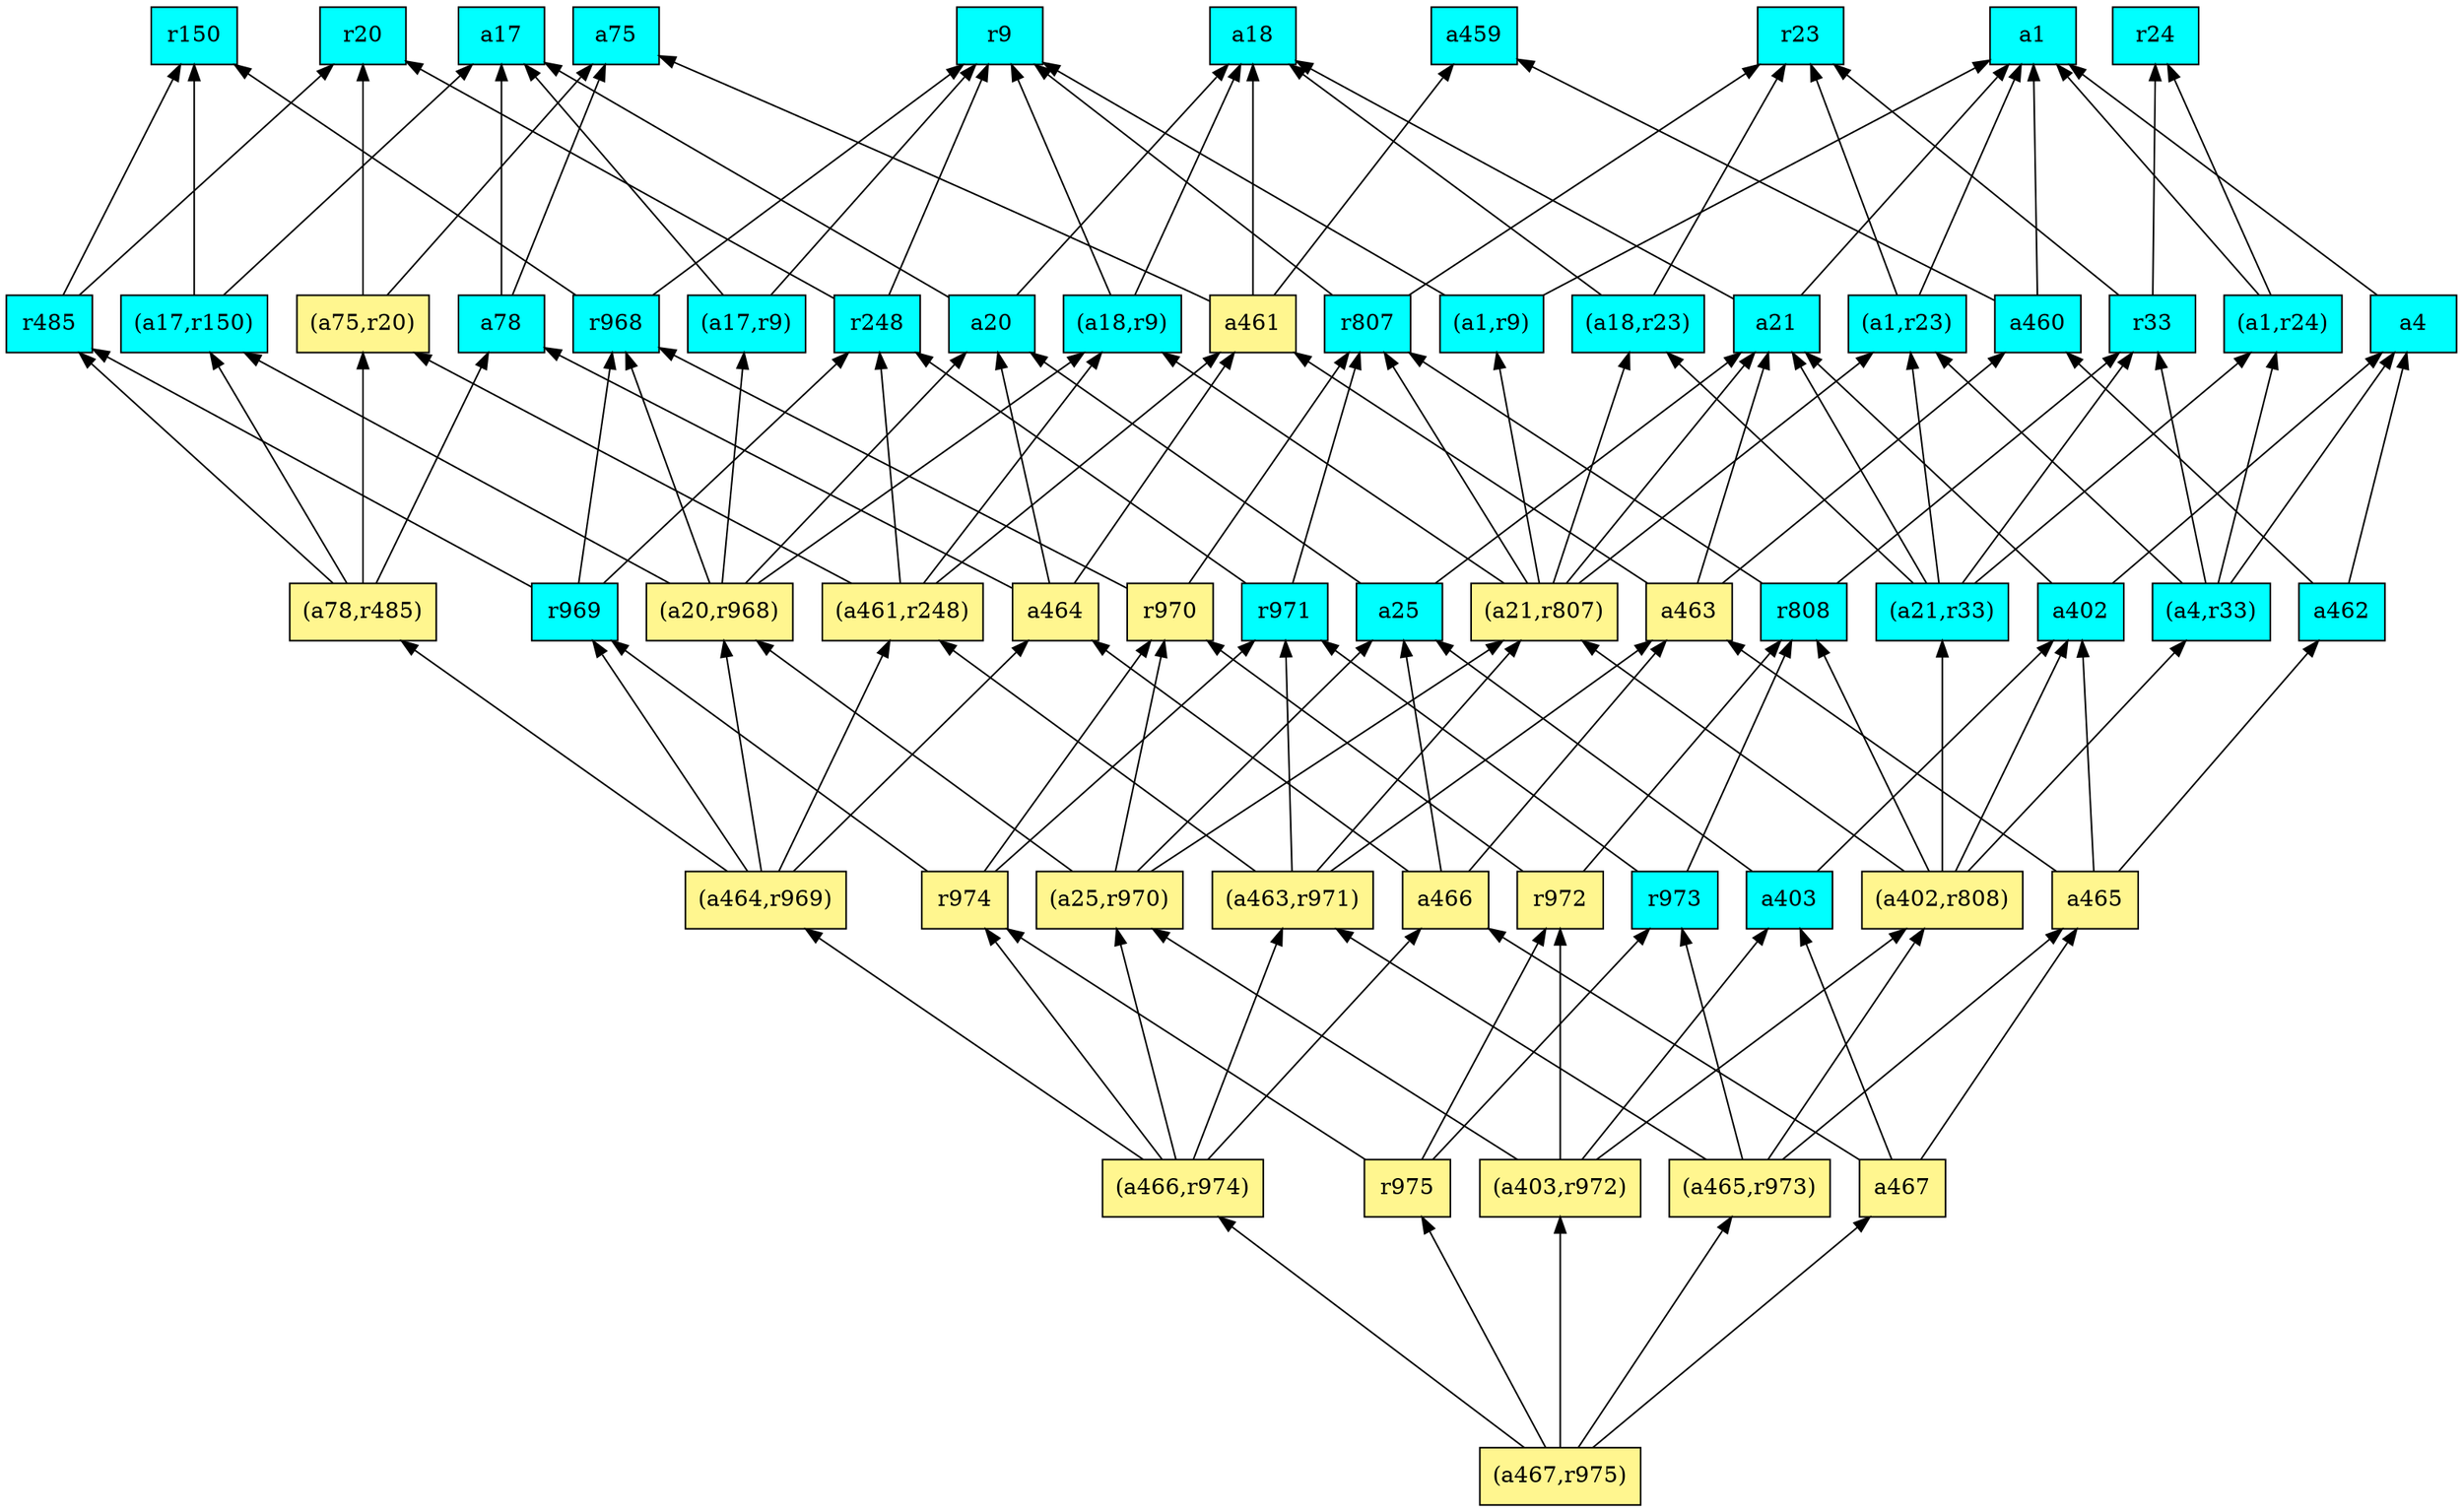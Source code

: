 digraph G {
rankdir=BT;ranksep="2.0";
"a463" [shape=record,fillcolor=khaki1,style=filled,label="{a463}"];
"(a1,r9)" [shape=record,fillcolor=cyan,style=filled,label="{(a1,r9)}"];
"(a78,r485)" [shape=record,fillcolor=khaki1,style=filled,label="{(a78,r485)}"];
"(a4,r33)" [shape=record,fillcolor=cyan,style=filled,label="{(a4,r33)}"];
"r972" [shape=record,fillcolor=khaki1,style=filled,label="{r972}"];
"(a461,r248)" [shape=record,fillcolor=khaki1,style=filled,label="{(a461,r248)}"];
"(a20,r968)" [shape=record,fillcolor=khaki1,style=filled,label="{(a20,r968)}"];
"a402" [shape=record,fillcolor=cyan,style=filled,label="{a402}"];
"r150" [shape=record,fillcolor=cyan,style=filled,label="{r150}"];
"r9" [shape=record,fillcolor=cyan,style=filled,label="{r9}"];
"a21" [shape=record,fillcolor=cyan,style=filled,label="{a21}"];
"a466" [shape=record,fillcolor=khaki1,style=filled,label="{a466}"];
"a403" [shape=record,fillcolor=cyan,style=filled,label="{a403}"];
"(a464,r969)" [shape=record,fillcolor=khaki1,style=filled,label="{(a464,r969)}"];
"(a25,r970)" [shape=record,fillcolor=khaki1,style=filled,label="{(a25,r970)}"];
"a4" [shape=record,fillcolor=cyan,style=filled,label="{a4}"];
"r24" [shape=record,fillcolor=cyan,style=filled,label="{r24}"];
"a20" [shape=record,fillcolor=cyan,style=filled,label="{a20}"];
"(a18,r23)" [shape=record,fillcolor=cyan,style=filled,label="{(a18,r23)}"];
"r33" [shape=record,fillcolor=cyan,style=filled,label="{r33}"];
"r975" [shape=record,fillcolor=khaki1,style=filled,label="{r975}"];
"a467" [shape=record,fillcolor=khaki1,style=filled,label="{a467}"];
"a459" [shape=record,fillcolor=cyan,style=filled,label="{a459}"];
"(a463,r971)" [shape=record,fillcolor=khaki1,style=filled,label="{(a463,r971)}"];
"a464" [shape=record,fillcolor=khaki1,style=filled,label="{a464}"];
"(a466,r974)" [shape=record,fillcolor=khaki1,style=filled,label="{(a466,r974)}"];
"a465" [shape=record,fillcolor=khaki1,style=filled,label="{a465}"];
"(a21,r807)" [shape=record,fillcolor=khaki1,style=filled,label="{(a21,r807)}"];
"r970" [shape=record,fillcolor=khaki1,style=filled,label="{r970}"];
"r968" [shape=record,fillcolor=cyan,style=filled,label="{r968}"];
"(a465,r973)" [shape=record,fillcolor=khaki1,style=filled,label="{(a465,r973)}"];
"r971" [shape=record,fillcolor=cyan,style=filled,label="{r971}"];
"r485" [shape=record,fillcolor=cyan,style=filled,label="{r485}"];
"a75" [shape=record,fillcolor=cyan,style=filled,label="{a75}"];
"(a75,r20)" [shape=record,fillcolor=khaki1,style=filled,label="{(a75,r20)}"];
"(a403,r972)" [shape=record,fillcolor=khaki1,style=filled,label="{(a403,r972)}"];
"(a21,r33)" [shape=record,fillcolor=cyan,style=filled,label="{(a21,r33)}"];
"a17" [shape=record,fillcolor=cyan,style=filled,label="{a17}"];
"a25" [shape=record,fillcolor=cyan,style=filled,label="{a25}"];
"a18" [shape=record,fillcolor=cyan,style=filled,label="{a18}"];
"a461" [shape=record,fillcolor=khaki1,style=filled,label="{a461}"];
"(a467,r975)" [shape=record,fillcolor=khaki1,style=filled,label="{(a467,r975)}"];
"r808" [shape=record,fillcolor=cyan,style=filled,label="{r808}"];
"r969" [shape=record,fillcolor=cyan,style=filled,label="{r969}"];
"a1" [shape=record,fillcolor=cyan,style=filled,label="{a1}"];
"(a1,r23)" [shape=record,fillcolor=cyan,style=filled,label="{(a1,r23)}"];
"a460" [shape=record,fillcolor=cyan,style=filled,label="{a460}"];
"(a1,r24)" [shape=record,fillcolor=cyan,style=filled,label="{(a1,r24)}"];
"(a17,r9)" [shape=record,fillcolor=cyan,style=filled,label="{(a17,r9)}"];
"r248" [shape=record,fillcolor=cyan,style=filled,label="{r248}"];
"a78" [shape=record,fillcolor=cyan,style=filled,label="{a78}"];
"r974" [shape=record,fillcolor=khaki1,style=filled,label="{r974}"];
"r807" [shape=record,fillcolor=cyan,style=filled,label="{r807}"];
"r23" [shape=record,fillcolor=cyan,style=filled,label="{r23}"];
"a462" [shape=record,fillcolor=cyan,style=filled,label="{a462}"];
"r20" [shape=record,fillcolor=cyan,style=filled,label="{r20}"];
"r973" [shape=record,fillcolor=cyan,style=filled,label="{r973}"];
"(a18,r9)" [shape=record,fillcolor=cyan,style=filled,label="{(a18,r9)}"];
"(a402,r808)" [shape=record,fillcolor=khaki1,style=filled,label="{(a402,r808)}"];
"(a17,r150)" [shape=record,fillcolor=cyan,style=filled,label="{(a17,r150)}"];
"a463" -> "a460"
"a463" -> "a21"
"a463" -> "a461"
"(a1,r9)" -> "r9"
"(a1,r9)" -> "a1"
"(a78,r485)" -> "a78"
"(a78,r485)" -> "(a75,r20)"
"(a78,r485)" -> "r485"
"(a78,r485)" -> "(a17,r150)"
"(a4,r33)" -> "a4"
"(a4,r33)" -> "(a1,r23)"
"(a4,r33)" -> "(a1,r24)"
"(a4,r33)" -> "r33"
"r972" -> "r970"
"r972" -> "r808"
"(a461,r248)" -> "(a18,r9)"
"(a461,r248)" -> "(a75,r20)"
"(a461,r248)" -> "a461"
"(a461,r248)" -> "r248"
"(a20,r968)" -> "r968"
"(a20,r968)" -> "(a17,r9)"
"(a20,r968)" -> "a20"
"(a20,r968)" -> "(a18,r9)"
"(a20,r968)" -> "(a17,r150)"
"a402" -> "a21"
"a402" -> "a4"
"a21" -> "a1"
"a21" -> "a18"
"a466" -> "a463"
"a466" -> "a25"
"a466" -> "a464"
"a403" -> "a25"
"a403" -> "a402"
"(a464,r969)" -> "(a78,r485)"
"(a464,r969)" -> "(a461,r248)"
"(a464,r969)" -> "(a20,r968)"
"(a464,r969)" -> "a464"
"(a464,r969)" -> "r969"
"(a25,r970)" -> "r970"
"(a25,r970)" -> "(a21,r807)"
"(a25,r970)" -> "(a20,r968)"
"(a25,r970)" -> "a25"
"a4" -> "a1"
"a20" -> "a18"
"a20" -> "a17"
"(a18,r23)" -> "a18"
"(a18,r23)" -> "r23"
"r33" -> "r24"
"r33" -> "r23"
"r975" -> "r972"
"r975" -> "r974"
"r975" -> "r973"
"a467" -> "a466"
"a467" -> "a403"
"a467" -> "a465"
"(a463,r971)" -> "a463"
"(a463,r971)" -> "(a21,r807)"
"(a463,r971)" -> "r971"
"(a463,r971)" -> "(a461,r248)"
"a464" -> "a78"
"a464" -> "a20"
"a464" -> "a461"
"(a466,r974)" -> "(a464,r969)"
"(a466,r974)" -> "(a25,r970)"
"(a466,r974)" -> "r974"
"(a466,r974)" -> "(a463,r971)"
"(a466,r974)" -> "a466"
"a465" -> "a463"
"a465" -> "a402"
"a465" -> "a462"
"(a21,r807)" -> "(a1,r9)"
"(a21,r807)" -> "(a1,r23)"
"(a21,r807)" -> "r807"
"(a21,r807)" -> "(a18,r23)"
"(a21,r807)" -> "(a18,r9)"
"(a21,r807)" -> "a21"
"r970" -> "r968"
"r970" -> "r807"
"r968" -> "r9"
"r968" -> "r150"
"(a465,r973)" -> "(a463,r971)"
"(a465,r973)" -> "r973"
"(a465,r973)" -> "(a402,r808)"
"(a465,r973)" -> "a465"
"r971" -> "r248"
"r971" -> "r807"
"r485" -> "r20"
"r485" -> "r150"
"(a75,r20)" -> "a75"
"(a75,r20)" -> "r20"
"(a403,r972)" -> "(a25,r970)"
"(a403,r972)" -> "r972"
"(a403,r972)" -> "(a402,r808)"
"(a403,r972)" -> "a403"
"(a21,r33)" -> "(a1,r23)"
"(a21,r33)" -> "(a1,r24)"
"(a21,r33)" -> "(a18,r23)"
"(a21,r33)" -> "r33"
"(a21,r33)" -> "a21"
"a25" -> "a20"
"a25" -> "a21"
"a461" -> "a75"
"a461" -> "a459"
"a461" -> "a18"
"(a467,r975)" -> "r975"
"(a467,r975)" -> "a467"
"(a467,r975)" -> "(a466,r974)"
"(a467,r975)" -> "(a465,r973)"
"(a467,r975)" -> "(a403,r972)"
"r808" -> "r807"
"r808" -> "r33"
"r969" -> "r968"
"r969" -> "r485"
"r969" -> "r248"
"(a1,r23)" -> "a1"
"(a1,r23)" -> "r23"
"a460" -> "a1"
"a460" -> "a459"
"(a1,r24)" -> "a1"
"(a1,r24)" -> "r24"
"(a17,r9)" -> "r9"
"(a17,r9)" -> "a17"
"r248" -> "r9"
"r248" -> "r20"
"a78" -> "a75"
"a78" -> "a17"
"r974" -> "r970"
"r974" -> "r971"
"r974" -> "r969"
"r807" -> "r9"
"r807" -> "r23"
"a462" -> "a460"
"a462" -> "a4"
"r973" -> "r971"
"r973" -> "r808"
"(a18,r9)" -> "r9"
"(a18,r9)" -> "a18"
"(a402,r808)" -> "(a21,r807)"
"(a402,r808)" -> "(a4,r33)"
"(a402,r808)" -> "(a21,r33)"
"(a402,r808)" -> "a402"
"(a402,r808)" -> "r808"
"(a17,r150)" -> "r150"
"(a17,r150)" -> "a17"
}